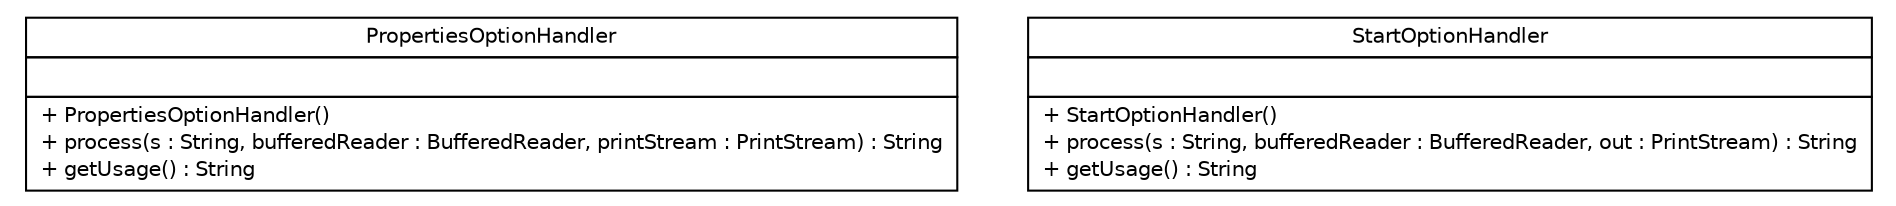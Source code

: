 #!/usr/local/bin/dot
#
# Class diagram 
# Generated by UMLGraph version R5_6 (http://www.umlgraph.org/)
#

digraph G {
	edge [fontname="Helvetica",fontsize=10,labelfontname="Helvetica",labelfontsize=10];
	node [fontname="Helvetica",fontsize=10,shape=plaintext];
	nodesep=0.25;
	ranksep=0.5;
	// sorcer.rio.cli.PropertiesOptionHandler
	c88098 [label=<<table title="sorcer.rio.cli.PropertiesOptionHandler" border="0" cellborder="1" cellspacing="0" cellpadding="2" port="p" href="./PropertiesOptionHandler.html">
		<tr><td><table border="0" cellspacing="0" cellpadding="1">
<tr><td align="center" balign="center"> PropertiesOptionHandler </td></tr>
		</table></td></tr>
		<tr><td><table border="0" cellspacing="0" cellpadding="1">
<tr><td align="left" balign="left">  </td></tr>
		</table></td></tr>
		<tr><td><table border="0" cellspacing="0" cellpadding="1">
<tr><td align="left" balign="left"> + PropertiesOptionHandler() </td></tr>
<tr><td align="left" balign="left"> + process(s : String, bufferedReader : BufferedReader, printStream : PrintStream) : String </td></tr>
<tr><td align="left" balign="left"> + getUsage() : String </td></tr>
		</table></td></tr>
		</table>>, URL="./PropertiesOptionHandler.html", fontname="Helvetica", fontcolor="black", fontsize=10.0];
	// sorcer.rio.cli.StartOptionHandler
	c88099 [label=<<table title="sorcer.rio.cli.StartOptionHandler" border="0" cellborder="1" cellspacing="0" cellpadding="2" port="p" href="./StartOptionHandler.html">
		<tr><td><table border="0" cellspacing="0" cellpadding="1">
<tr><td align="center" balign="center"> StartOptionHandler </td></tr>
		</table></td></tr>
		<tr><td><table border="0" cellspacing="0" cellpadding="1">
<tr><td align="left" balign="left">  </td></tr>
		</table></td></tr>
		<tr><td><table border="0" cellspacing="0" cellpadding="1">
<tr><td align="left" balign="left"> + StartOptionHandler() </td></tr>
<tr><td align="left" balign="left"> + process(s : String, bufferedReader : BufferedReader, out : PrintStream) : String </td></tr>
<tr><td align="left" balign="left"> + getUsage() : String </td></tr>
		</table></td></tr>
		</table>>, URL="./StartOptionHandler.html", fontname="Helvetica", fontcolor="black", fontsize=10.0];
}


